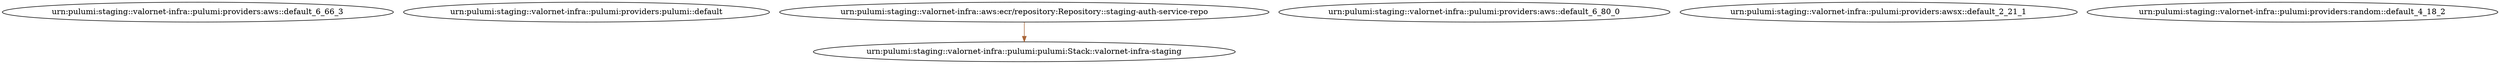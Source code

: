 strict digraph {
    Resource0 [label="urn:pulumi:staging::valornet-infra::pulumi:providers:aws::default_6_66_3"];
    Resource1 [label="urn:pulumi:staging::valornet-infra::pulumi:providers:pulumi::default"];
    Resource2 [label="urn:pulumi:staging::valornet-infra::pulumi:pulumi:Stack::valornet-infra-staging"];
    Resource3 [label="urn:pulumi:staging::valornet-infra::pulumi:providers:aws::default_6_80_0"];
    Resource4 [label="urn:pulumi:staging::valornet-infra::pulumi:providers:awsx::default_2_21_1"];
    Resource5 [label="urn:pulumi:staging::valornet-infra::pulumi:providers:random::default_4_18_2"];
    Resource6 [label="urn:pulumi:staging::valornet-infra::aws:ecr/repository:Repository::staging-auth-service-repo"];
    Resource6 -> Resource2 [color = "#AA6639"];
}
